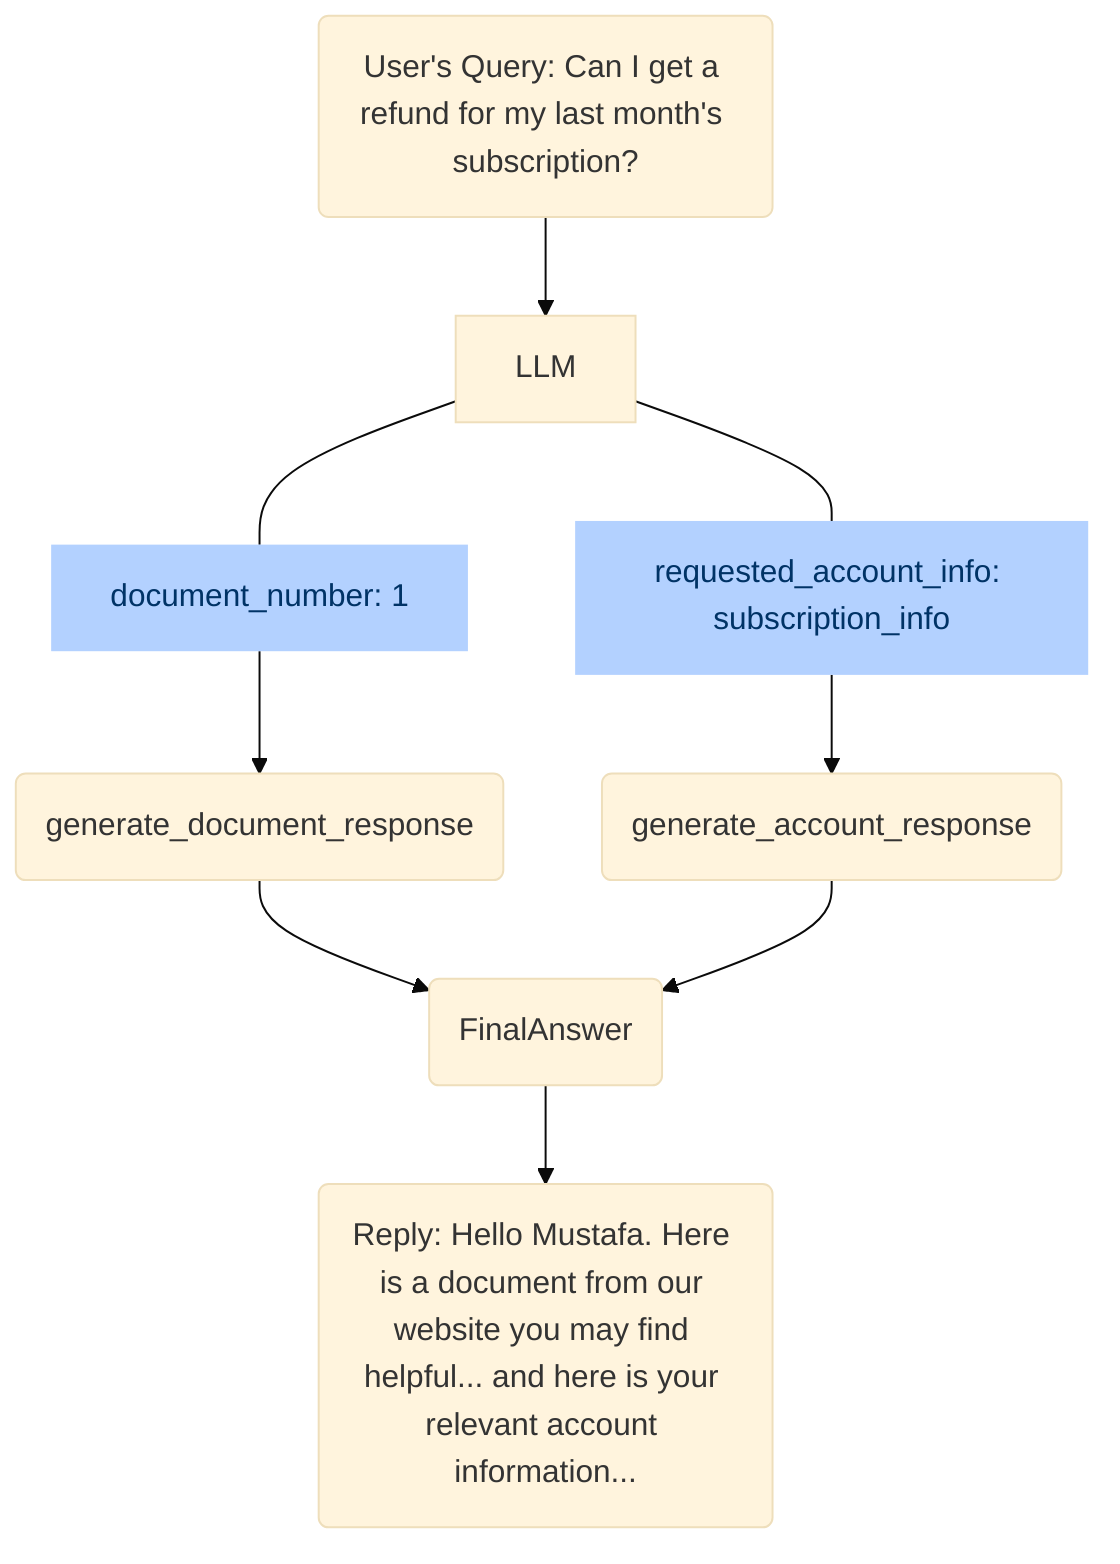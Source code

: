 %%{init: {'theme':'base'}}%%
flowchart TD
    %% Nodes
        U("User's Query: Can I get a refund for my last month's subscription?")
        LLM[LLM]
        GP(generate_document_response)
        GPD[document_number: 1]
        GA(generate_account_response)
        GAD[requested_account_info: subscription_info]
        FA(FinalAnswer)
        U2(Reply: Hello Mustafa. Here is a document from our website you may find helpful... and here is your relevant account information...)

    %% Edge connections between nodes
    U --> LLM
    LLM --- GPD --> GP
    LLM --- GAD --> GA
    GP --> FA
    GA --> FA
    FA --> U2

    %% %% Styles
    style GAD fill:#b3d1ff,stroke:#333,stroke-width:0px,color:#003366
    style GPD fill:#b3d1ff,stroke:#333,stroke-width:0px,color:#003366
    %% style U2 fill:#b3ffb3,stroke:#333,stroke-width:2px,color:#145214